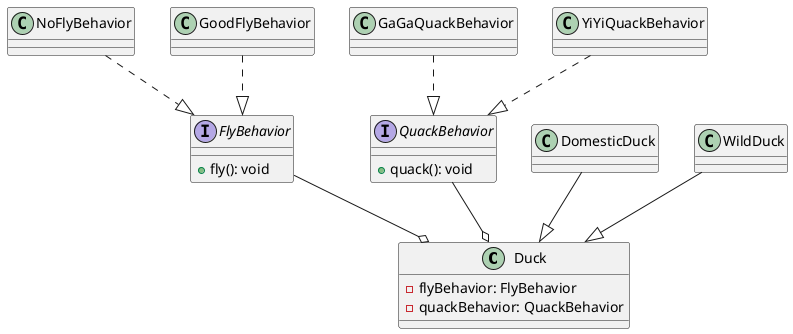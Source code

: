 @startuml

abstract class Duck
interface FlyBehavior
interface QuackBehavior

class NoFlyBehavior
class GoodFlyBehavior
class GaGaQuackBehavior
class YiYiQuackBehavior

FlyBehavior --o Duck
QuackBehavior --o Duck

NoFlyBehavior ..|> FlyBehavior
GoodFlyBehavior ..|> FlyBehavior
GaGaQuackBehavior ..|> QuackBehavior
YiYiQuackBehavior ..|> QuackBehavior

DomesticDuck --|> Duck
WildDuck --|> Duck

class Duck {
    -flyBehavior: FlyBehavior
    -quackBehavior: QuackBehavior
}

interface FlyBehavior {
    +fly(): void
}

interface QuackBehavior {
    +quack(): void
}

@enduml